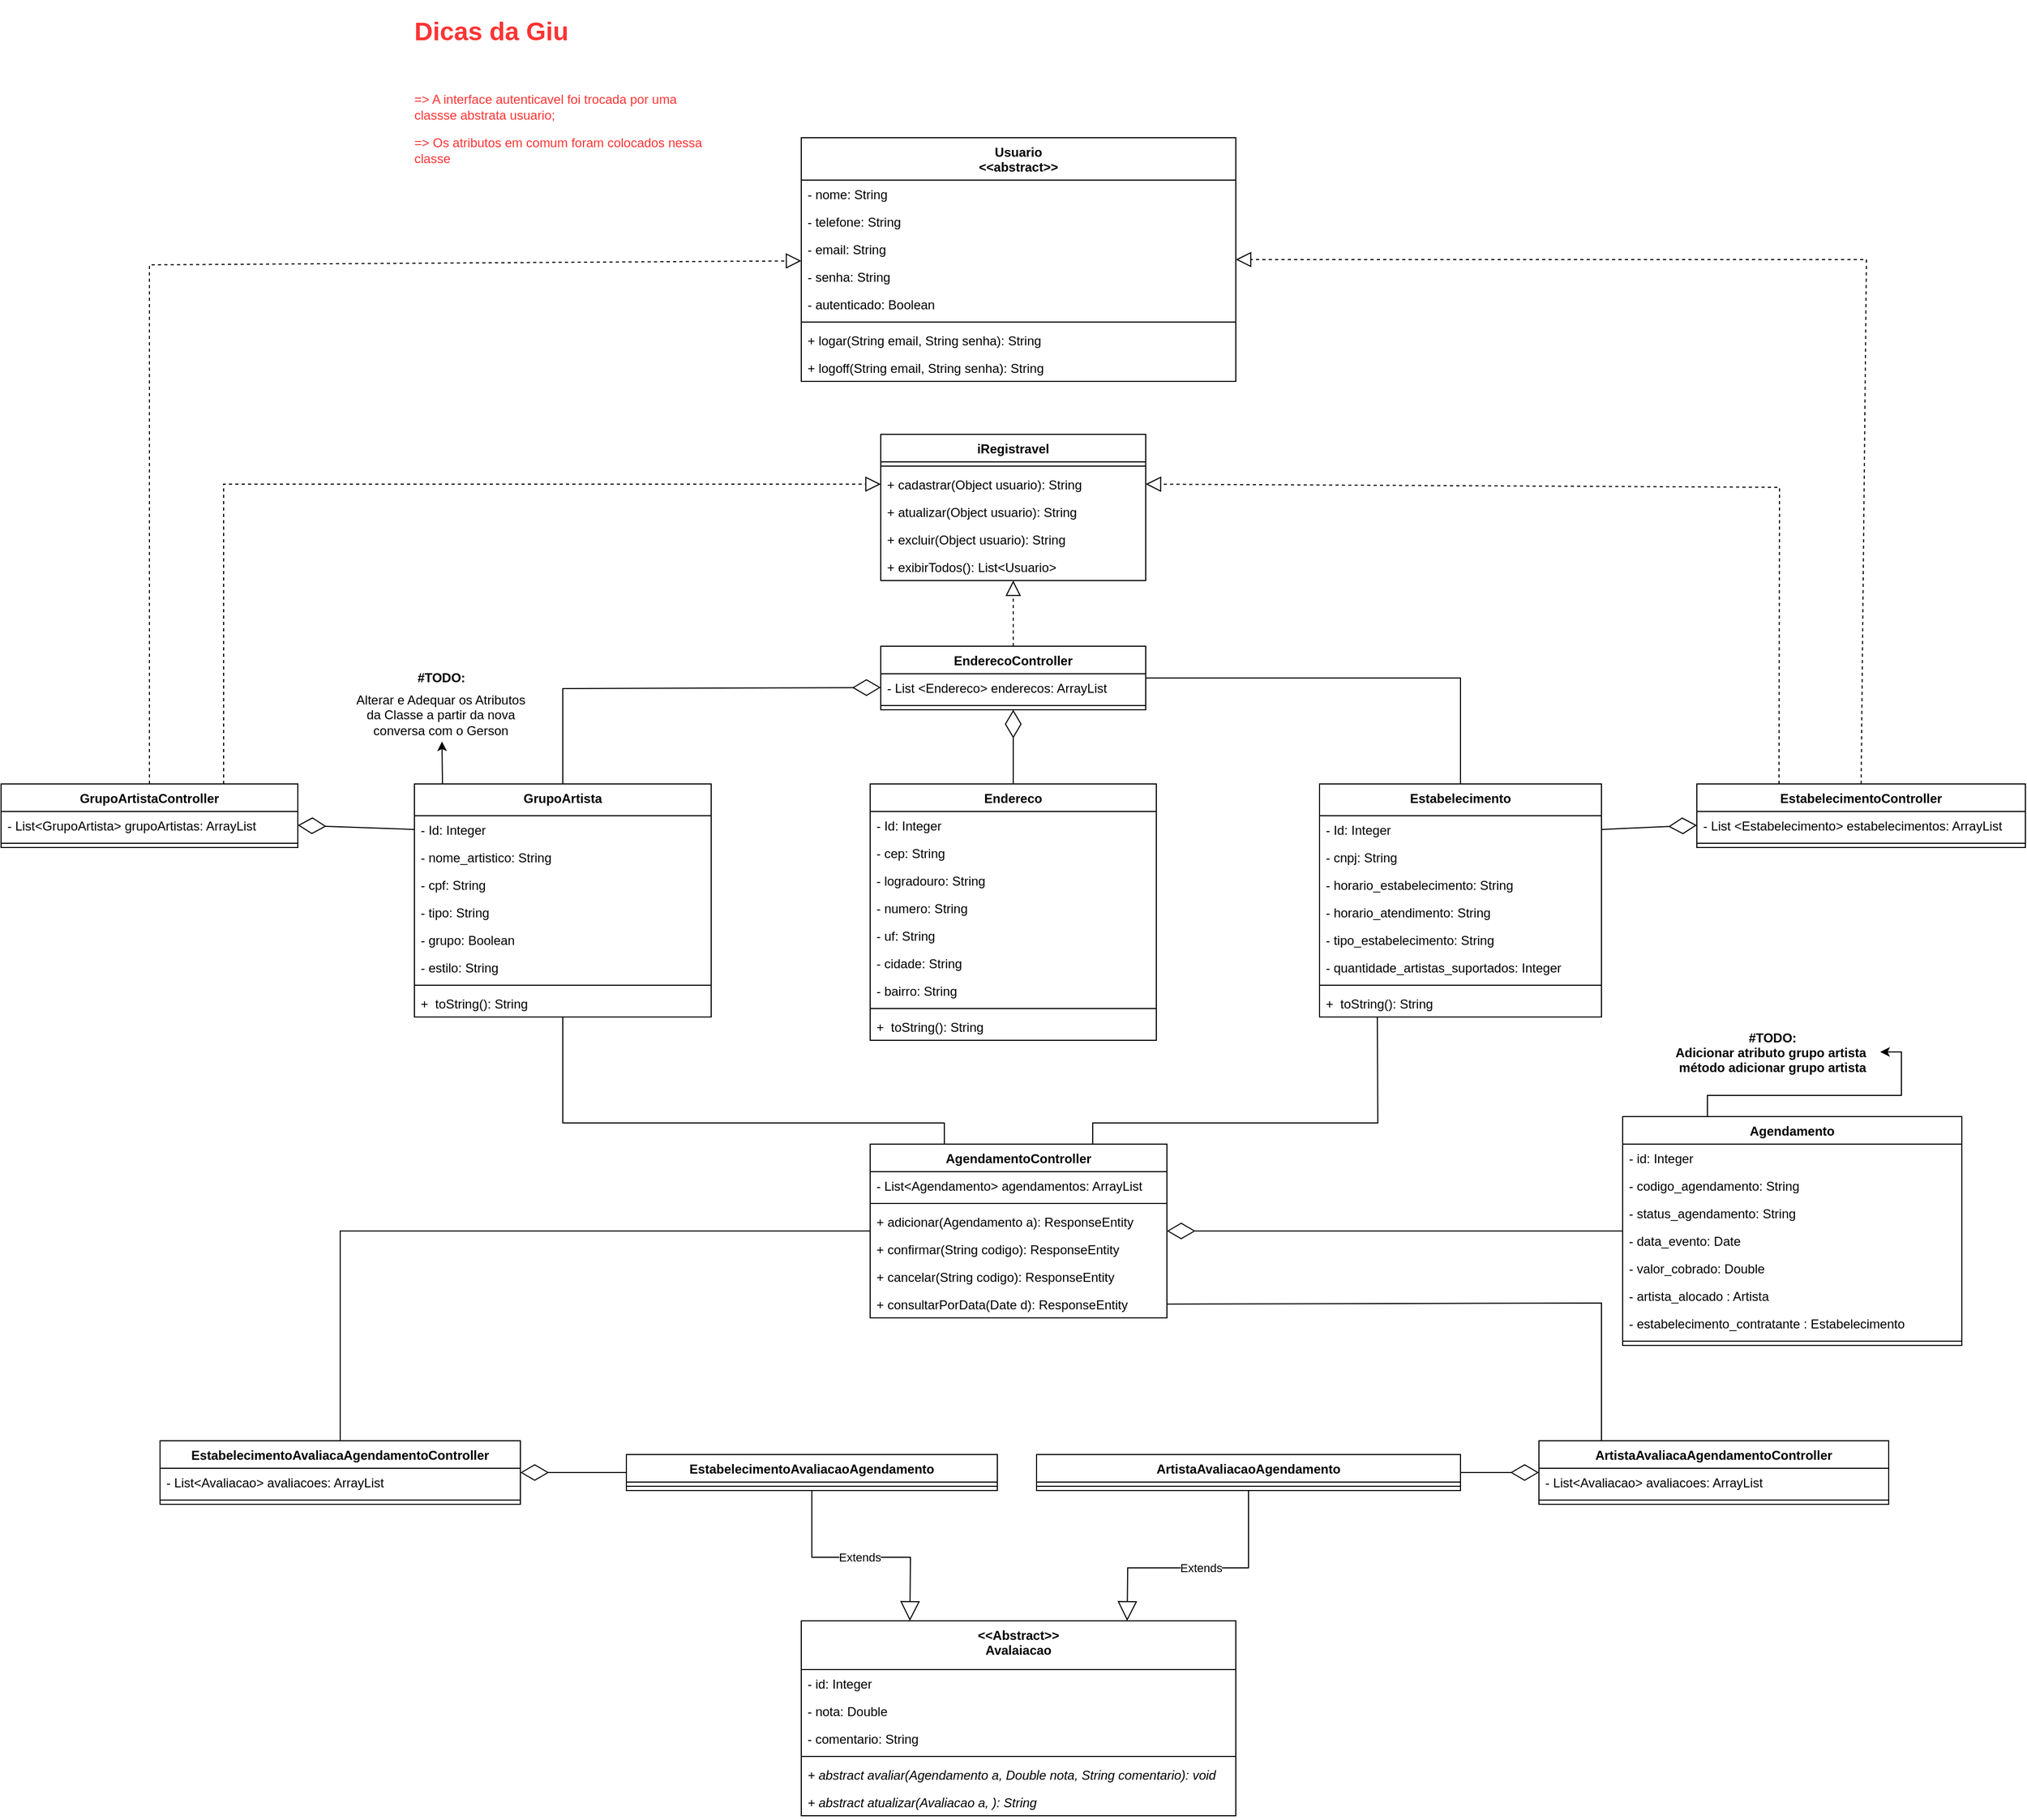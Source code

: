 <mxfile version="17.2.4" type="device"><diagram id="C5RBs43oDa-KdzZeNtuy" name="Page-1"><mxGraphModel dx="2688" dy="1734" grid="1" gridSize="10" guides="1" tooltips="1" connect="1" arrows="1" fold="1" page="1" pageScale="1" pageWidth="827" pageHeight="1169" math="0" shadow="0"><root><mxCell id="WIyWlLk6GJQsqaUBKTNV-0"/><mxCell id="WIyWlLk6GJQsqaUBKTNV-1" parent="WIyWlLk6GJQsqaUBKTNV-0"/><mxCell id="0C-Qht0SyJNkjqXNVoUL-6" style="edgeStyle=orthogonalEdgeStyle;rounded=0;orthogonalLoop=1;jettySize=auto;html=1;exitX=0.25;exitY=0;exitDx=0;exitDy=0;entryX=0.5;entryY=1;entryDx=0;entryDy=0;" parent="WIyWlLk6GJQsqaUBKTNV-1" edge="1"><mxGeometry relative="1" as="geometry"><mxPoint x="-529" y="-360" as="sourcePoint"/><mxPoint x="-574" y="-400" as="targetPoint"/></mxGeometry></mxCell><mxCell id="Tl-lYXCaA4s1Efxnaxlq-0" value="GrupoArtista" style="swimlane;fontStyle=1;align=center;verticalAlign=top;childLayout=stackLayout;horizontal=1;startSize=30;horizontalStack=0;resizeParent=1;resizeParentMax=0;resizeLast=0;collapsible=1;marginBottom=0;" parent="WIyWlLk6GJQsqaUBKTNV-1" vertex="1"><mxGeometry x="-600" y="-360" width="280" height="220" as="geometry"/></mxCell><mxCell id="Tl-lYXCaA4s1Efxnaxlq-59" value="- Id: Integer" style="text;strokeColor=none;fillColor=none;align=left;verticalAlign=top;spacingLeft=4;spacingRight=4;overflow=hidden;rotatable=0;points=[[0,0.5],[1,0.5]];portConstraint=eastwest;" parent="Tl-lYXCaA4s1Efxnaxlq-0" vertex="1"><mxGeometry y="30" width="280" height="26" as="geometry"/></mxCell><mxCell id="lY1eaRjhmcBlnOuY8_il-0" value="- nome_artistico: String" style="text;strokeColor=none;fillColor=none;align=left;verticalAlign=top;spacingLeft=4;spacingRight=4;overflow=hidden;rotatable=0;points=[[0,0.5],[1,0.5]];portConstraint=eastwest;" parent="Tl-lYXCaA4s1Efxnaxlq-0" vertex="1"><mxGeometry y="56" width="280" height="26" as="geometry"/></mxCell><mxCell id="Tl-lYXCaA4s1Efxnaxlq-10" value="- cpf: String" style="text;strokeColor=none;fillColor=none;align=left;verticalAlign=top;spacingLeft=4;spacingRight=4;overflow=hidden;rotatable=0;points=[[0,0.5],[1,0.5]];portConstraint=eastwest;" parent="Tl-lYXCaA4s1Efxnaxlq-0" vertex="1"><mxGeometry y="82" width="280" height="26" as="geometry"/></mxCell><mxCell id="Tl-lYXCaA4s1Efxnaxlq-9" value="- tipo: String" style="text;strokeColor=none;fillColor=none;align=left;verticalAlign=top;spacingLeft=4;spacingRight=4;overflow=hidden;rotatable=0;points=[[0,0.5],[1,0.5]];portConstraint=eastwest;" parent="Tl-lYXCaA4s1Efxnaxlq-0" vertex="1"><mxGeometry y="108" width="280" height="26" as="geometry"/></mxCell><mxCell id="Tl-lYXCaA4s1Efxnaxlq-21" value="- grupo: Boolean" style="text;strokeColor=none;fillColor=none;align=left;verticalAlign=top;spacingLeft=4;spacingRight=4;overflow=hidden;rotatable=0;points=[[0,0.5],[1,0.5]];portConstraint=eastwest;" parent="Tl-lYXCaA4s1Efxnaxlq-0" vertex="1"><mxGeometry y="134" width="280" height="26" as="geometry"/></mxCell><mxCell id="0C-Qht0SyJNkjqXNVoUL-3" value="- estilo: String" style="text;strokeColor=none;fillColor=none;align=left;verticalAlign=top;spacingLeft=4;spacingRight=4;overflow=hidden;rotatable=0;points=[[0,0.5],[1,0.5]];portConstraint=eastwest;" parent="Tl-lYXCaA4s1Efxnaxlq-0" vertex="1"><mxGeometry y="160" width="280" height="26" as="geometry"/></mxCell><mxCell id="Tl-lYXCaA4s1Efxnaxlq-2" value="" style="line;strokeWidth=1;fillColor=none;align=left;verticalAlign=middle;spacingTop=-1;spacingLeft=3;spacingRight=3;rotatable=0;labelPosition=right;points=[];portConstraint=eastwest;" parent="Tl-lYXCaA4s1Efxnaxlq-0" vertex="1"><mxGeometry y="186" width="280" height="8" as="geometry"/></mxCell><mxCell id="Tl-lYXCaA4s1Efxnaxlq-72" value="+  toString(): String" style="text;strokeColor=none;fillColor=none;align=left;verticalAlign=top;spacingLeft=4;spacingRight=4;overflow=hidden;rotatable=0;points=[[0,0.5],[1,0.5]];portConstraint=eastwest;" parent="Tl-lYXCaA4s1Efxnaxlq-0" vertex="1"><mxGeometry y="194" width="280" height="26" as="geometry"/></mxCell><mxCell id="Tl-lYXCaA4s1Efxnaxlq-4" value="Estabelecimento" style="swimlane;fontStyle=1;align=center;verticalAlign=top;childLayout=stackLayout;horizontal=1;startSize=30;horizontalStack=0;resizeParent=1;resizeParentMax=0;resizeLast=0;collapsible=1;marginBottom=0;" parent="WIyWlLk6GJQsqaUBKTNV-1" vertex="1"><mxGeometry x="254" y="-360" width="266" height="220" as="geometry"/></mxCell><mxCell id="Tl-lYXCaA4s1Efxnaxlq-60" value="- Id: Integer" style="text;strokeColor=none;fillColor=none;align=left;verticalAlign=top;spacingLeft=4;spacingRight=4;overflow=hidden;rotatable=0;points=[[0,0.5],[1,0.5]];portConstraint=eastwest;" parent="Tl-lYXCaA4s1Efxnaxlq-4" vertex="1"><mxGeometry y="30" width="266" height="26" as="geometry"/></mxCell><mxCell id="Tl-lYXCaA4s1Efxnaxlq-14" value="- cnpj: String" style="text;strokeColor=none;fillColor=none;align=left;verticalAlign=top;spacingLeft=4;spacingRight=4;overflow=hidden;rotatable=0;points=[[0,0.5],[1,0.5]];portConstraint=eastwest;" parent="Tl-lYXCaA4s1Efxnaxlq-4" vertex="1"><mxGeometry y="56" width="266" height="26" as="geometry"/></mxCell><mxCell id="Tl-lYXCaA4s1Efxnaxlq-50" value="- horario_estabelecimento: String" style="text;strokeColor=none;fillColor=none;align=left;verticalAlign=top;spacingLeft=4;spacingRight=4;overflow=hidden;rotatable=0;points=[[0,0.5],[1,0.5]];portConstraint=eastwest;" parent="Tl-lYXCaA4s1Efxnaxlq-4" vertex="1"><mxGeometry y="82" width="266" height="26" as="geometry"/></mxCell><mxCell id="Tl-lYXCaA4s1Efxnaxlq-19" value="- horario_atendimento: String" style="text;strokeColor=none;fillColor=none;align=left;verticalAlign=top;spacingLeft=4;spacingRight=4;overflow=hidden;rotatable=0;points=[[0,0.5],[1,0.5]];portConstraint=eastwest;" parent="Tl-lYXCaA4s1Efxnaxlq-4" vertex="1"><mxGeometry y="108" width="266" height="26" as="geometry"/></mxCell><mxCell id="Tl-lYXCaA4s1Efxnaxlq-15" value="- tipo_estabelecimento: String" style="text;strokeColor=none;fillColor=none;align=left;verticalAlign=top;spacingLeft=4;spacingRight=4;overflow=hidden;rotatable=0;points=[[0,0.5],[1,0.5]];portConstraint=eastwest;" parent="Tl-lYXCaA4s1Efxnaxlq-4" vertex="1"><mxGeometry y="134" width="266" height="26" as="geometry"/></mxCell><mxCell id="lY1eaRjhmcBlnOuY8_il-1" value="- quantidade_artistas_suportados: Integer" style="text;strokeColor=none;fillColor=none;align=left;verticalAlign=top;spacingLeft=4;spacingRight=4;overflow=hidden;rotatable=0;points=[[0,0.5],[1,0.5]];portConstraint=eastwest;" parent="Tl-lYXCaA4s1Efxnaxlq-4" vertex="1"><mxGeometry y="160" width="266" height="26" as="geometry"/></mxCell><mxCell id="Tl-lYXCaA4s1Efxnaxlq-6" value="" style="line;strokeWidth=1;fillColor=none;align=left;verticalAlign=middle;spacingTop=-1;spacingLeft=3;spacingRight=3;rotatable=0;labelPosition=right;points=[];portConstraint=eastwest;" parent="Tl-lYXCaA4s1Efxnaxlq-4" vertex="1"><mxGeometry y="186" width="266" height="8" as="geometry"/></mxCell><mxCell id="Tl-lYXCaA4s1Efxnaxlq-73" value="+  toString(): String" style="text;strokeColor=none;fillColor=none;align=left;verticalAlign=top;spacingLeft=4;spacingRight=4;overflow=hidden;rotatable=0;points=[[0,0.5],[1,0.5]];portConstraint=eastwest;" parent="Tl-lYXCaA4s1Efxnaxlq-4" vertex="1"><mxGeometry y="194" width="266" height="26" as="geometry"/></mxCell><mxCell id="Tl-lYXCaA4s1Efxnaxlq-61" value="Endereco" style="swimlane;fontStyle=1;align=center;verticalAlign=top;childLayout=stackLayout;horizontal=1;startSize=26;horizontalStack=0;resizeParent=1;resizeParentMax=0;resizeLast=0;collapsible=1;marginBottom=0;" parent="WIyWlLk6GJQsqaUBKTNV-1" vertex="1"><mxGeometry x="-170" y="-360" width="270" height="242" as="geometry"/></mxCell><mxCell id="Tl-lYXCaA4s1Efxnaxlq-68" value="- Id: Integer" style="text;strokeColor=none;fillColor=none;align=left;verticalAlign=top;spacingLeft=4;spacingRight=4;overflow=hidden;rotatable=0;points=[[0,0.5],[1,0.5]];portConstraint=eastwest;" parent="Tl-lYXCaA4s1Efxnaxlq-61" vertex="1"><mxGeometry y="26" width="270" height="26" as="geometry"/></mxCell><mxCell id="Tl-lYXCaA4s1Efxnaxlq-67" value="- cep: String" style="text;strokeColor=none;fillColor=none;align=left;verticalAlign=top;spacingLeft=4;spacingRight=4;overflow=hidden;rotatable=0;points=[[0,0.5],[1,0.5]];portConstraint=eastwest;" parent="Tl-lYXCaA4s1Efxnaxlq-61" vertex="1"><mxGeometry y="52" width="270" height="26" as="geometry"/></mxCell><mxCell id="Tl-lYXCaA4s1Efxnaxlq-65" value="- logradouro: String" style="text;strokeColor=none;fillColor=none;align=left;verticalAlign=top;spacingLeft=4;spacingRight=4;overflow=hidden;rotatable=0;points=[[0,0.5],[1,0.5]];portConstraint=eastwest;" parent="Tl-lYXCaA4s1Efxnaxlq-61" vertex="1"><mxGeometry y="78" width="270" height="26" as="geometry"/></mxCell><mxCell id="Tl-lYXCaA4s1Efxnaxlq-69" value="- numero: String" style="text;strokeColor=none;fillColor=none;align=left;verticalAlign=top;spacingLeft=4;spacingRight=4;overflow=hidden;rotatable=0;points=[[0,0.5],[1,0.5]];portConstraint=eastwest;" parent="Tl-lYXCaA4s1Efxnaxlq-61" vertex="1"><mxGeometry y="104" width="270" height="26" as="geometry"/></mxCell><mxCell id="Tl-lYXCaA4s1Efxnaxlq-70" value="- uf: String" style="text;strokeColor=none;fillColor=none;align=left;verticalAlign=top;spacingLeft=4;spacingRight=4;overflow=hidden;rotatable=0;points=[[0,0.5],[1,0.5]];portConstraint=eastwest;" parent="Tl-lYXCaA4s1Efxnaxlq-61" vertex="1"><mxGeometry y="130" width="270" height="26" as="geometry"/></mxCell><mxCell id="Tl-lYXCaA4s1Efxnaxlq-71" value="- cidade: String" style="text;strokeColor=none;fillColor=none;align=left;verticalAlign=top;spacingLeft=4;spacingRight=4;overflow=hidden;rotatable=0;points=[[0,0.5],[1,0.5]];portConstraint=eastwest;" parent="Tl-lYXCaA4s1Efxnaxlq-61" vertex="1"><mxGeometry y="156" width="270" height="26" as="geometry"/></mxCell><mxCell id="Tl-lYXCaA4s1Efxnaxlq-66" value="- bairro: String" style="text;strokeColor=none;fillColor=none;align=left;verticalAlign=top;spacingLeft=4;spacingRight=4;overflow=hidden;rotatable=0;points=[[0,0.5],[1,0.5]];portConstraint=eastwest;" parent="Tl-lYXCaA4s1Efxnaxlq-61" vertex="1"><mxGeometry y="182" width="270" height="26" as="geometry"/></mxCell><mxCell id="Tl-lYXCaA4s1Efxnaxlq-63" value="" style="line;strokeWidth=1;fillColor=none;align=left;verticalAlign=middle;spacingTop=-1;spacingLeft=3;spacingRight=3;rotatable=0;labelPosition=right;points=[];portConstraint=eastwest;" parent="Tl-lYXCaA4s1Efxnaxlq-61" vertex="1"><mxGeometry y="208" width="270" height="8" as="geometry"/></mxCell><mxCell id="Tl-lYXCaA4s1Efxnaxlq-64" value="+  toString(): String" style="text;strokeColor=none;fillColor=none;align=left;verticalAlign=top;spacingLeft=4;spacingRight=4;overflow=hidden;rotatable=0;points=[[0,0.5],[1,0.5]];portConstraint=eastwest;" parent="Tl-lYXCaA4s1Efxnaxlq-61" vertex="1"><mxGeometry y="216" width="270" height="26" as="geometry"/></mxCell><mxCell id="Tl-lYXCaA4s1Efxnaxlq-74" value="" style="endArrow=diamondThin;endFill=0;endSize=24;html=1;rounded=0;exitX=0.5;exitY=0;exitDx=0;exitDy=0;entryX=0;entryY=0.5;entryDx=0;entryDy=0;" parent="WIyWlLk6GJQsqaUBKTNV-1" source="Tl-lYXCaA4s1Efxnaxlq-0" target="MtoekiqafOgGet9x2mUA-14" edge="1"><mxGeometry width="160" relative="1" as="geometry"><mxPoint x="-330" y="-240" as="sourcePoint"/><mxPoint x="-116" y="-490" as="targetPoint"/><Array as="points"><mxPoint x="-460" y="-450"/></Array></mxGeometry></mxCell><mxCell id="lY1eaRjhmcBlnOuY8_il-12" value="Usuario&#10;&lt;&lt;abstract&gt;&gt;" style="swimlane;fontStyle=1;align=center;verticalAlign=top;childLayout=stackLayout;horizontal=1;startSize=40;horizontalStack=0;resizeParent=1;resizeParentMax=0;resizeLast=0;collapsible=1;marginBottom=0;" parent="WIyWlLk6GJQsqaUBKTNV-1" vertex="1"><mxGeometry x="-235" y="-970" width="410" height="230" as="geometry"/></mxCell><mxCell id="4rYpU4I6iKvw46gLORif-6" value="- nome: String" style="text;strokeColor=none;fillColor=none;align=left;verticalAlign=top;spacingLeft=4;spacingRight=4;overflow=hidden;rotatable=0;points=[[0,0.5],[1,0.5]];portConstraint=eastwest;" parent="lY1eaRjhmcBlnOuY8_il-12" vertex="1"><mxGeometry y="40" width="410" height="26" as="geometry"/></mxCell><mxCell id="4rYpU4I6iKvw46gLORif-0" value="- telefone: String" style="text;strokeColor=none;fillColor=none;align=left;verticalAlign=top;spacingLeft=4;spacingRight=4;overflow=hidden;rotatable=0;points=[[0,0.5],[1,0.5]];portConstraint=eastwest;" parent="lY1eaRjhmcBlnOuY8_il-12" vertex="1"><mxGeometry y="66" width="410" height="26" as="geometry"/></mxCell><mxCell id="4rYpU4I6iKvw46gLORif-1" value="- email: String" style="text;strokeColor=none;fillColor=none;align=left;verticalAlign=top;spacingLeft=4;spacingRight=4;overflow=hidden;rotatable=0;points=[[0,0.5],[1,0.5]];portConstraint=eastwest;" parent="lY1eaRjhmcBlnOuY8_il-12" vertex="1"><mxGeometry y="92" width="410" height="26" as="geometry"/></mxCell><mxCell id="4rYpU4I6iKvw46gLORif-2" value="- senha: String" style="text;strokeColor=none;fillColor=none;align=left;verticalAlign=top;spacingLeft=4;spacingRight=4;overflow=hidden;rotatable=0;points=[[0,0.5],[1,0.5]];portConstraint=eastwest;" parent="lY1eaRjhmcBlnOuY8_il-12" vertex="1"><mxGeometry y="118" width="410" height="26" as="geometry"/></mxCell><mxCell id="4rYpU4I6iKvw46gLORif-5" value="- autenticado: Boolean" style="text;strokeColor=none;fillColor=none;align=left;verticalAlign=top;spacingLeft=4;spacingRight=4;overflow=hidden;rotatable=0;points=[[0,0.5],[1,0.5]];portConstraint=eastwest;" parent="lY1eaRjhmcBlnOuY8_il-12" vertex="1"><mxGeometry y="144" width="410" height="26" as="geometry"/></mxCell><mxCell id="lY1eaRjhmcBlnOuY8_il-14" value="" style="line;strokeWidth=1;fillColor=none;align=left;verticalAlign=middle;spacingTop=-1;spacingLeft=3;spacingRight=3;rotatable=0;labelPosition=right;points=[];portConstraint=eastwest;" parent="lY1eaRjhmcBlnOuY8_il-12" vertex="1"><mxGeometry y="170" width="410" height="8" as="geometry"/></mxCell><mxCell id="MtoekiqafOgGet9x2mUA-17" value="+ logar(String email, String senha): String" style="text;strokeColor=none;fillColor=none;align=left;verticalAlign=top;spacingLeft=4;spacingRight=4;overflow=hidden;rotatable=0;points=[[0,0.5],[1,0.5]];portConstraint=eastwest;" parent="lY1eaRjhmcBlnOuY8_il-12" vertex="1"><mxGeometry y="178" width="410" height="26" as="geometry"/></mxCell><mxCell id="MtoekiqafOgGet9x2mUA-25" value="+ logoff(String email, String senha): String" style="text;strokeColor=none;fillColor=none;align=left;verticalAlign=top;spacingLeft=4;spacingRight=4;overflow=hidden;rotatable=0;points=[[0,0.5],[1,0.5]];portConstraint=eastwest;" parent="lY1eaRjhmcBlnOuY8_il-12" vertex="1"><mxGeometry y="204" width="410" height="26" as="geometry"/></mxCell><mxCell id="4rYpU4I6iKvw46gLORif-4" style="edgeStyle=orthogonalEdgeStyle;rounded=0;orthogonalLoop=1;jettySize=auto;html=1;exitX=0.25;exitY=0;exitDx=0;exitDy=0;" parent="WIyWlLk6GJQsqaUBKTNV-1" source="EFZSeknAWQdFkqtZ1_Oj-0" target="MtoekiqafOgGet9x2mUA-73" edge="1"><mxGeometry relative="1" as="geometry"/></mxCell><mxCell id="EFZSeknAWQdFkqtZ1_Oj-0" value="Agendamento" style="swimlane;fontStyle=1;align=center;verticalAlign=top;childLayout=stackLayout;horizontal=1;startSize=26;horizontalStack=0;resizeParent=1;resizeParentMax=0;resizeLast=0;collapsible=1;marginBottom=0;" parent="WIyWlLk6GJQsqaUBKTNV-1" vertex="1"><mxGeometry x="540" y="-46" width="320" height="216" as="geometry"/></mxCell><mxCell id="MtoekiqafOgGet9x2mUA-62" value="- id: Integer" style="text;strokeColor=none;fillColor=none;align=left;verticalAlign=top;spacingLeft=4;spacingRight=4;overflow=hidden;rotatable=0;points=[[0,0.5],[1,0.5]];portConstraint=eastwest;" parent="EFZSeknAWQdFkqtZ1_Oj-0" vertex="1"><mxGeometry y="26" width="320" height="26" as="geometry"/></mxCell><mxCell id="EFZSeknAWQdFkqtZ1_Oj-1" value="- codigo_agendamento: String" style="text;strokeColor=none;fillColor=none;align=left;verticalAlign=top;spacingLeft=4;spacingRight=4;overflow=hidden;rotatable=0;points=[[0,0.5],[1,0.5]];portConstraint=eastwest;" parent="EFZSeknAWQdFkqtZ1_Oj-0" vertex="1"><mxGeometry y="52" width="320" height="26" as="geometry"/></mxCell><mxCell id="EFZSeknAWQdFkqtZ1_Oj-4" value="- status_agendamento: String" style="text;strokeColor=none;fillColor=none;align=left;verticalAlign=top;spacingLeft=4;spacingRight=4;overflow=hidden;rotatable=0;points=[[0,0.5],[1,0.5]];portConstraint=eastwest;" parent="EFZSeknAWQdFkqtZ1_Oj-0" vertex="1"><mxGeometry y="78" width="320" height="26" as="geometry"/></mxCell><mxCell id="EFZSeknAWQdFkqtZ1_Oj-5" value="- data_evento: Date" style="text;strokeColor=none;fillColor=none;align=left;verticalAlign=top;spacingLeft=4;spacingRight=4;overflow=hidden;rotatable=0;points=[[0,0.5],[1,0.5]];portConstraint=eastwest;" parent="EFZSeknAWQdFkqtZ1_Oj-0" vertex="1"><mxGeometry y="104" width="320" height="26" as="geometry"/></mxCell><mxCell id="EFZSeknAWQdFkqtZ1_Oj-6" value="- valor_cobrado: Double" style="text;strokeColor=none;fillColor=none;align=left;verticalAlign=top;spacingLeft=4;spacingRight=4;overflow=hidden;rotatable=0;points=[[0,0.5],[1,0.5]];portConstraint=eastwest;" parent="EFZSeknAWQdFkqtZ1_Oj-0" vertex="1"><mxGeometry y="130" width="320" height="26" as="geometry"/></mxCell><mxCell id="MtoekiqafOgGet9x2mUA-55" value="- artista_alocado : Artista" style="text;strokeColor=none;fillColor=none;align=left;verticalAlign=top;spacingLeft=4;spacingRight=4;overflow=hidden;rotatable=0;points=[[0,0.5],[1,0.5]];portConstraint=eastwest;" parent="EFZSeknAWQdFkqtZ1_Oj-0" vertex="1"><mxGeometry y="156" width="320" height="26" as="geometry"/></mxCell><mxCell id="MtoekiqafOgGet9x2mUA-56" value="- estabelecimento_contratante : Estabelecimento" style="text;strokeColor=none;fillColor=none;align=left;verticalAlign=top;spacingLeft=4;spacingRight=4;overflow=hidden;rotatable=0;points=[[0,0.5],[1,0.5]];portConstraint=eastwest;" parent="EFZSeknAWQdFkqtZ1_Oj-0" vertex="1"><mxGeometry y="182" width="320" height="26" as="geometry"/></mxCell><mxCell id="EFZSeknAWQdFkqtZ1_Oj-2" value="" style="line;strokeWidth=1;fillColor=none;align=left;verticalAlign=middle;spacingTop=-1;spacingLeft=3;spacingRight=3;rotatable=0;labelPosition=right;points=[];portConstraint=eastwest;" parent="EFZSeknAWQdFkqtZ1_Oj-0" vertex="1"><mxGeometry y="208" width="320" height="8" as="geometry"/></mxCell><mxCell id="EFZSeknAWQdFkqtZ1_Oj-10" value="EstabelecimentoAvaliacaoAgendamento" style="swimlane;fontStyle=1;align=center;verticalAlign=top;childLayout=stackLayout;horizontal=1;startSize=26;horizontalStack=0;resizeParent=1;resizeParentMax=0;resizeLast=0;collapsible=1;marginBottom=0;" parent="WIyWlLk6GJQsqaUBKTNV-1" vertex="1"><mxGeometry x="-400" y="273" width="350" height="34" as="geometry"/></mxCell><mxCell id="EFZSeknAWQdFkqtZ1_Oj-12" value="" style="line;strokeWidth=1;fillColor=none;align=left;verticalAlign=middle;spacingTop=-1;spacingLeft=3;spacingRight=3;rotatable=0;labelPosition=right;points=[];portConstraint=eastwest;" parent="EFZSeknAWQdFkqtZ1_Oj-10" vertex="1"><mxGeometry y="26" width="350" height="8" as="geometry"/></mxCell><mxCell id="EFZSeknAWQdFkqtZ1_Oj-15" value="ArtistaAvaliacaoAgendamento" style="swimlane;fontStyle=1;align=center;verticalAlign=top;childLayout=stackLayout;horizontal=1;startSize=26;horizontalStack=0;resizeParent=1;resizeParentMax=0;resizeLast=0;collapsible=1;marginBottom=0;" parent="WIyWlLk6GJQsqaUBKTNV-1" vertex="1"><mxGeometry x="-13" y="273" width="400" height="34" as="geometry"/></mxCell><mxCell id="EFZSeknAWQdFkqtZ1_Oj-18" value="" style="line;strokeWidth=1;fillColor=none;align=left;verticalAlign=middle;spacingTop=-1;spacingLeft=3;spacingRight=3;rotatable=0;labelPosition=right;points=[];portConstraint=eastwest;" parent="EFZSeknAWQdFkqtZ1_Oj-15" vertex="1"><mxGeometry y="26" width="400" height="8" as="geometry"/></mxCell><mxCell id="EFZSeknAWQdFkqtZ1_Oj-23" value="&lt;&lt;Abstract&gt;&gt;&#10;Avalaiacao" style="swimlane;fontStyle=1;align=center;verticalAlign=top;childLayout=stackLayout;horizontal=1;startSize=46;horizontalStack=0;resizeParent=1;resizeParentMax=0;resizeLast=0;collapsible=1;marginBottom=0;" parent="WIyWlLk6GJQsqaUBKTNV-1" vertex="1"><mxGeometry x="-235" y="430" width="410" height="184" as="geometry"/></mxCell><mxCell id="EFZSeknAWQdFkqtZ1_Oj-16" value="- id: Integer" style="text;strokeColor=none;fillColor=none;align=left;verticalAlign=top;spacingLeft=4;spacingRight=4;overflow=hidden;rotatable=0;points=[[0,0.5],[1,0.5]];portConstraint=eastwest;" parent="EFZSeknAWQdFkqtZ1_Oj-23" vertex="1"><mxGeometry y="46" width="410" height="26" as="geometry"/></mxCell><mxCell id="MtoekiqafOgGet9x2mUA-61" value="- nota: Double" style="text;strokeColor=none;fillColor=none;align=left;verticalAlign=top;spacingLeft=4;spacingRight=4;overflow=hidden;rotatable=0;points=[[0,0.5],[1,0.5]];portConstraint=eastwest;" parent="EFZSeknAWQdFkqtZ1_Oj-23" vertex="1"><mxGeometry y="72" width="410" height="26" as="geometry"/></mxCell><mxCell id="EFZSeknAWQdFkqtZ1_Oj-17" value="- comentario: String" style="text;strokeColor=none;fillColor=none;align=left;verticalAlign=top;spacingLeft=4;spacingRight=4;overflow=hidden;rotatable=0;points=[[0,0.5],[1,0.5]];portConstraint=eastwest;" parent="EFZSeknAWQdFkqtZ1_Oj-23" vertex="1"><mxGeometry y="98" width="410" height="26" as="geometry"/></mxCell><mxCell id="EFZSeknAWQdFkqtZ1_Oj-25" value="" style="line;strokeWidth=1;fillColor=none;align=left;verticalAlign=middle;spacingTop=-1;spacingLeft=3;spacingRight=3;rotatable=0;labelPosition=right;points=[];portConstraint=eastwest;" parent="EFZSeknAWQdFkqtZ1_Oj-23" vertex="1"><mxGeometry y="124" width="410" height="8" as="geometry"/></mxCell><mxCell id="EFZSeknAWQdFkqtZ1_Oj-30" value="+ abstract avaliar(Agendamento a, Double nota, String comentario): void" style="text;strokeColor=none;fillColor=none;align=left;verticalAlign=top;spacingLeft=4;spacingRight=4;overflow=hidden;rotatable=0;points=[[0,0.5],[1,0.5]];portConstraint=eastwest;fontStyle=2" parent="EFZSeknAWQdFkqtZ1_Oj-23" vertex="1"><mxGeometry y="132" width="410" height="26" as="geometry"/></mxCell><mxCell id="EFZSeknAWQdFkqtZ1_Oj-26" value="+ abstract atualizar(Avaliacao a, ): String" style="text;strokeColor=none;fillColor=none;align=left;verticalAlign=top;spacingLeft=4;spacingRight=4;overflow=hidden;rotatable=0;points=[[0,0.5],[1,0.5]];portConstraint=eastwest;fontStyle=2" parent="EFZSeknAWQdFkqtZ1_Oj-23" vertex="1"><mxGeometry y="158" width="410" height="26" as="geometry"/></mxCell><mxCell id="EFZSeknAWQdFkqtZ1_Oj-28" value="Extends" style="endArrow=block;endSize=16;endFill=0;html=1;rounded=0;entryX=0.25;entryY=0;entryDx=0;entryDy=0;exitX=0.5;exitY=1;exitDx=0;exitDy=0;" parent="WIyWlLk6GJQsqaUBKTNV-1" source="EFZSeknAWQdFkqtZ1_Oj-10" target="EFZSeknAWQdFkqtZ1_Oj-23" edge="1"><mxGeometry width="160" relative="1" as="geometry"><mxPoint x="-361.1" y="305.896" as="sourcePoint"/><mxPoint x="70" y="316" as="targetPoint"/><Array as="points"><mxPoint x="-225" y="370"/><mxPoint x="-132" y="370"/></Array></mxGeometry></mxCell><mxCell id="EFZSeknAWQdFkqtZ1_Oj-29" value="Extends" style="endArrow=block;endSize=16;endFill=0;html=1;rounded=0;entryX=0.75;entryY=0;entryDx=0;entryDy=0;exitX=0.5;exitY=1;exitDx=0;exitDy=0;" parent="WIyWlLk6GJQsqaUBKTNV-1" source="EFZSeknAWQdFkqtZ1_Oj-15" target="EFZSeknAWQdFkqtZ1_Oj-23" edge="1"><mxGeometry width="160" relative="1" as="geometry"><mxPoint x="190" y="280" as="sourcePoint"/><mxPoint x="-172.4" y="454.854" as="targetPoint"/><Array as="points"><mxPoint x="187" y="380"/><mxPoint x="73" y="380"/></Array></mxGeometry></mxCell><mxCell id="EFZSeknAWQdFkqtZ1_Oj-37" value="" style="endArrow=none;endFill=0;endSize=24;html=1;rounded=0;entryX=0.25;entryY=0;entryDx=0;entryDy=0;" parent="WIyWlLk6GJQsqaUBKTNV-1" source="Tl-lYXCaA4s1Efxnaxlq-0" target="MtoekiqafOgGet9x2mUA-49" edge="1"><mxGeometry width="160" relative="1" as="geometry"><mxPoint x="-26.68" y="-25.662" as="sourcePoint"/><mxPoint x="-43.32" y="50" as="targetPoint"/><Array as="points"><mxPoint x="-460" y="-40"/><mxPoint x="-270" y="-40"/><mxPoint x="-100" y="-40"/></Array></mxGeometry></mxCell><mxCell id="EFZSeknAWQdFkqtZ1_Oj-38" value="" style="endArrow=none;endFill=0;endSize=24;html=1;rounded=0;exitX=0.205;exitY=1.018;exitDx=0;exitDy=0;exitPerimeter=0;entryX=0.75;entryY=0;entryDx=0;entryDy=0;" parent="WIyWlLk6GJQsqaUBKTNV-1" source="Tl-lYXCaA4s1Efxnaxlq-73" target="MtoekiqafOgGet9x2mUA-49" edge="1"><mxGeometry width="160" relative="1" as="geometry"><mxPoint x="220" y="-35.766" as="sourcePoint"/><mxPoint x="491.52" y="80" as="targetPoint"/><Array as="points"><mxPoint x="309" y="-40"/><mxPoint x="40" y="-40"/></Array></mxGeometry></mxCell><mxCell id="MtoekiqafOgGet9x2mUA-0" value="GrupoArtistaController" style="swimlane;fontStyle=1;align=center;verticalAlign=top;childLayout=stackLayout;horizontal=1;startSize=26;horizontalStack=0;resizeParent=1;resizeParentMax=0;resizeLast=0;collapsible=1;marginBottom=0;" parent="WIyWlLk6GJQsqaUBKTNV-1" vertex="1"><mxGeometry x="-990" y="-360" width="280" height="60" as="geometry"/></mxCell><mxCell id="MtoekiqafOgGet9x2mUA-1" value="- List&lt;GrupoArtista&gt; grupoArtistas: ArrayList" style="text;strokeColor=none;fillColor=none;align=left;verticalAlign=top;spacingLeft=4;spacingRight=4;overflow=hidden;rotatable=0;points=[[0,0.5],[1,0.5]];portConstraint=eastwest;" parent="MtoekiqafOgGet9x2mUA-0" vertex="1"><mxGeometry y="26" width="280" height="26" as="geometry"/></mxCell><mxCell id="MtoekiqafOgGet9x2mUA-2" value="" style="line;strokeWidth=1;fillColor=none;align=left;verticalAlign=middle;spacingTop=-1;spacingLeft=3;spacingRight=3;rotatable=0;labelPosition=right;points=[];portConstraint=eastwest;" parent="MtoekiqafOgGet9x2mUA-0" vertex="1"><mxGeometry y="52" width="280" height="8" as="geometry"/></mxCell><mxCell id="MtoekiqafOgGet9x2mUA-4" value="" style="endArrow=diamondThin;endFill=0;endSize=24;html=1;rounded=0;entryX=1;entryY=0.5;entryDx=0;entryDy=0;exitX=0;exitY=0.5;exitDx=0;exitDy=0;" parent="WIyWlLk6GJQsqaUBKTNV-1" source="Tl-lYXCaA4s1Efxnaxlq-59" target="MtoekiqafOgGet9x2mUA-1" edge="1"><mxGeometry width="160" relative="1" as="geometry"><mxPoint x="-810.0" y="-228.624" as="sourcePoint"/><mxPoint x="-656.56" y="-230" as="targetPoint"/></mxGeometry></mxCell><mxCell id="MtoekiqafOgGet9x2mUA-5" value="EstabelecimentoController" style="swimlane;fontStyle=1;align=center;verticalAlign=top;childLayout=stackLayout;horizontal=1;startSize=26;horizontalStack=0;resizeParent=1;resizeParentMax=0;resizeLast=0;collapsible=1;marginBottom=0;" parent="WIyWlLk6GJQsqaUBKTNV-1" vertex="1"><mxGeometry x="610" y="-360" width="310" height="60" as="geometry"/></mxCell><mxCell id="MtoekiqafOgGet9x2mUA-6" value="- List &lt;Estabelecimento&gt; estabelecimentos: ArrayList" style="text;strokeColor=none;fillColor=none;align=left;verticalAlign=top;spacingLeft=4;spacingRight=4;overflow=hidden;rotatable=0;points=[[0,0.5],[1,0.5]];portConstraint=eastwest;" parent="MtoekiqafOgGet9x2mUA-5" vertex="1"><mxGeometry y="26" width="310" height="26" as="geometry"/></mxCell><mxCell id="MtoekiqafOgGet9x2mUA-7" value="" style="line;strokeWidth=1;fillColor=none;align=left;verticalAlign=middle;spacingTop=-1;spacingLeft=3;spacingRight=3;rotatable=0;labelPosition=right;points=[];portConstraint=eastwest;" parent="MtoekiqafOgGet9x2mUA-5" vertex="1"><mxGeometry y="52" width="310" height="8" as="geometry"/></mxCell><mxCell id="MtoekiqafOgGet9x2mUA-9" value="" style="endArrow=diamondThin;endFill=0;endSize=24;html=1;rounded=0;exitX=1;exitY=0.5;exitDx=0;exitDy=0;entryX=0;entryY=0.5;entryDx=0;entryDy=0;" parent="WIyWlLk6GJQsqaUBKTNV-1" source="Tl-lYXCaA4s1Efxnaxlq-60" target="MtoekiqafOgGet9x2mUA-6" edge="1"><mxGeometry width="160" relative="1" as="geometry"><mxPoint x="709.73" y="-190.052" as="sourcePoint"/><mxPoint x="560" y="-189.816" as="targetPoint"/><Array as="points"/></mxGeometry></mxCell><mxCell id="MtoekiqafOgGet9x2mUA-11" value="" style="endArrow=block;dashed=1;endFill=0;endSize=12;html=1;rounded=0;exitX=0.5;exitY=0;exitDx=0;exitDy=0;" parent="WIyWlLk6GJQsqaUBKTNV-1" source="MtoekiqafOgGet9x2mUA-5" target="lY1eaRjhmcBlnOuY8_il-12" edge="1"><mxGeometry width="160" relative="1" as="geometry"><mxPoint x="-20" y="-320" as="sourcePoint"/><mxPoint x="140" y="-320" as="targetPoint"/><Array as="points"><mxPoint x="770" y="-855"/></Array></mxGeometry></mxCell><mxCell id="MtoekiqafOgGet9x2mUA-12" value="" style="endArrow=block;dashed=1;endFill=0;endSize=12;html=1;rounded=0;exitX=0.5;exitY=0;exitDx=0;exitDy=0;" parent="WIyWlLk6GJQsqaUBKTNV-1" source="MtoekiqafOgGet9x2mUA-0" target="lY1eaRjhmcBlnOuY8_il-12" edge="1"><mxGeometry width="160" relative="1" as="geometry"><mxPoint x="397.0" y="-350" as="sourcePoint"/><mxPoint x="118.4" y="-451.634" as="targetPoint"/><Array as="points"><mxPoint x="-850" y="-850"/></Array></mxGeometry></mxCell><mxCell id="MtoekiqafOgGet9x2mUA-13" value="EnderecoController" style="swimlane;fontStyle=1;align=center;verticalAlign=top;childLayout=stackLayout;horizontal=1;startSize=26;horizontalStack=0;resizeParent=1;resizeParentMax=0;resizeLast=0;collapsible=1;marginBottom=0;" parent="WIyWlLk6GJQsqaUBKTNV-1" vertex="1"><mxGeometry x="-160" y="-490" width="250" height="60" as="geometry"/></mxCell><mxCell id="MtoekiqafOgGet9x2mUA-14" value="- List &lt;Endereco&gt; enderecos: ArrayList" style="text;strokeColor=none;fillColor=none;align=left;verticalAlign=top;spacingLeft=4;spacingRight=4;overflow=hidden;rotatable=0;points=[[0,0.5],[1,0.5]];portConstraint=eastwest;" parent="MtoekiqafOgGet9x2mUA-13" vertex="1"><mxGeometry y="26" width="250" height="26" as="geometry"/></mxCell><mxCell id="MtoekiqafOgGet9x2mUA-15" value="" style="line;strokeWidth=1;fillColor=none;align=left;verticalAlign=middle;spacingTop=-1;spacingLeft=3;spacingRight=3;rotatable=0;labelPosition=right;points=[];portConstraint=eastwest;" parent="MtoekiqafOgGet9x2mUA-13" vertex="1"><mxGeometry y="52" width="250" height="8" as="geometry"/></mxCell><mxCell id="MtoekiqafOgGet9x2mUA-19" value="" style="endArrow=diamondThin;endFill=0;endSize=24;html=1;rounded=0;" parent="WIyWlLk6GJQsqaUBKTNV-1" source="Tl-lYXCaA4s1Efxnaxlq-61" target="MtoekiqafOgGet9x2mUA-13" edge="1"><mxGeometry width="160" relative="1" as="geometry"><mxPoint x="264" y="-190.052" as="sourcePoint"/><mxPoint x="114.27" y="-189.816" as="targetPoint"/></mxGeometry></mxCell><mxCell id="MtoekiqafOgGet9x2mUA-28" value="iRegistravel" style="swimlane;fontStyle=1;align=center;verticalAlign=top;childLayout=stackLayout;horizontal=1;startSize=26;horizontalStack=0;resizeParent=1;resizeParentMax=0;resizeLast=0;collapsible=1;marginBottom=0;" parent="WIyWlLk6GJQsqaUBKTNV-1" vertex="1"><mxGeometry x="-160" y="-690" width="250" height="138" as="geometry"/></mxCell><mxCell id="MtoekiqafOgGet9x2mUA-30" value="" style="line;strokeWidth=1;fillColor=none;align=left;verticalAlign=middle;spacingTop=-1;spacingLeft=3;spacingRight=3;rotatable=0;labelPosition=right;points=[];portConstraint=eastwest;" parent="MtoekiqafOgGet9x2mUA-28" vertex="1"><mxGeometry y="26" width="250" height="8" as="geometry"/></mxCell><mxCell id="lY1eaRjhmcBlnOuY8_il-16" value="+ cadastrar(Object usuario): String" style="text;strokeColor=none;fillColor=none;align=left;verticalAlign=top;spacingLeft=4;spacingRight=4;overflow=hidden;rotatable=0;points=[[0,0.5],[1,0.5]];portConstraint=eastwest;" parent="MtoekiqafOgGet9x2mUA-28" vertex="1"><mxGeometry y="34" width="250" height="26" as="geometry"/></mxCell><mxCell id="MtoekiqafOgGet9x2mUA-23" value="+ atualizar(Object usuario): String" style="text;strokeColor=none;fillColor=none;align=left;verticalAlign=top;spacingLeft=4;spacingRight=4;overflow=hidden;rotatable=0;points=[[0,0.5],[1,0.5]];portConstraint=eastwest;" parent="MtoekiqafOgGet9x2mUA-28" vertex="1"><mxGeometry y="60" width="250" height="26" as="geometry"/></mxCell><mxCell id="MtoekiqafOgGet9x2mUA-24" value="+ excluir(Object usuario): String" style="text;strokeColor=none;fillColor=none;align=left;verticalAlign=top;spacingLeft=4;spacingRight=4;overflow=hidden;rotatable=0;points=[[0,0.5],[1,0.5]];portConstraint=eastwest;" parent="MtoekiqafOgGet9x2mUA-28" vertex="1"><mxGeometry y="86" width="250" height="26" as="geometry"/></mxCell><mxCell id="EFZSeknAWQdFkqtZ1_Oj-35" value="+ exibirTodos(): List&lt;Usuario&gt;" style="text;strokeColor=none;fillColor=none;align=left;verticalAlign=top;spacingLeft=4;spacingRight=4;overflow=hidden;rotatable=0;points=[[0,0.5],[1,0.5]];portConstraint=eastwest;" parent="MtoekiqafOgGet9x2mUA-28" vertex="1"><mxGeometry y="112" width="250" height="26" as="geometry"/></mxCell><mxCell id="MtoekiqafOgGet9x2mUA-32" value="" style="endArrow=block;dashed=1;endFill=0;endSize=12;html=1;rounded=0;entryX=0;entryY=0.5;entryDx=0;entryDy=0;exitX=0.75;exitY=0;exitDx=0;exitDy=0;" parent="WIyWlLk6GJQsqaUBKTNV-1" source="MtoekiqafOgGet9x2mUA-0" target="lY1eaRjhmcBlnOuY8_il-16" edge="1"><mxGeometry width="160" relative="1" as="geometry"><mxPoint x="-590" y="-420" as="sourcePoint"/><mxPoint x="-83.774" y="-874.0" as="targetPoint"/><Array as="points"><mxPoint x="-780" y="-643"/></Array></mxGeometry></mxCell><mxCell id="MtoekiqafOgGet9x2mUA-33" value="" style="endArrow=block;dashed=1;endFill=0;endSize=12;html=1;rounded=0;exitX=0.25;exitY=0;exitDx=0;exitDy=0;entryX=1;entryY=0.5;entryDx=0;entryDy=0;" parent="WIyWlLk6GJQsqaUBKTNV-1" source="MtoekiqafOgGet9x2mUA-5" target="lY1eaRjhmcBlnOuY8_il-16" edge="1"><mxGeometry width="160" relative="1" as="geometry"><mxPoint x="775" y="-350" as="sourcePoint"/><mxPoint x="35.67" y="-874.0" as="targetPoint"/><Array as="points"><mxPoint x="688" y="-640"/></Array></mxGeometry></mxCell><mxCell id="MtoekiqafOgGet9x2mUA-35" value="" style="endArrow=block;dashed=1;endFill=0;endSize=12;html=1;rounded=0;" parent="WIyWlLk6GJQsqaUBKTNV-1" source="MtoekiqafOgGet9x2mUA-13" target="MtoekiqafOgGet9x2mUA-28" edge="1"><mxGeometry width="160" relative="1" as="geometry"><mxPoint x="60" y="-380" as="sourcePoint"/><mxPoint x="-10" y="-430" as="targetPoint"/></mxGeometry></mxCell><mxCell id="MtoekiqafOgGet9x2mUA-40" style="edgeStyle=orthogonalEdgeStyle;rounded=0;orthogonalLoop=1;jettySize=auto;html=1;endArrow=none;endFill=0;" parent="WIyWlLk6GJQsqaUBKTNV-1" source="MtoekiqafOgGet9x2mUA-36" target="Tl-lYXCaA4s1Efxnaxlq-4" edge="1"><mxGeometry relative="1" as="geometry"/></mxCell><mxCell id="MtoekiqafOgGet9x2mUA-41" style="edgeStyle=orthogonalEdgeStyle;rounded=0;orthogonalLoop=1;jettySize=auto;html=1;endArrow=none;endFill=0;" parent="WIyWlLk6GJQsqaUBKTNV-1" source="MtoekiqafOgGet9x2mUA-36" target="MtoekiqafOgGet9x2mUA-13" edge="1"><mxGeometry relative="1" as="geometry"/></mxCell><mxCell id="MtoekiqafOgGet9x2mUA-36" value="" style="line;strokeWidth=1;fillColor=none;align=left;verticalAlign=middle;spacingTop=-1;spacingLeft=3;spacingRight=3;rotatable=0;labelPosition=right;points=[];portConstraint=eastwest;" parent="WIyWlLk6GJQsqaUBKTNV-1" vertex="1"><mxGeometry x="140" y="-530" width="94" height="140" as="geometry"/></mxCell><mxCell id="MtoekiqafOgGet9x2mUA-49" value="AgendamentoController" style="swimlane;fontStyle=1;align=center;verticalAlign=top;childLayout=stackLayout;horizontal=1;startSize=26;horizontalStack=0;resizeParent=1;resizeParentMax=0;resizeLast=0;collapsible=1;marginBottom=0;" parent="WIyWlLk6GJQsqaUBKTNV-1" vertex="1"><mxGeometry x="-170" y="-20" width="280" height="164" as="geometry"/></mxCell><mxCell id="MtoekiqafOgGet9x2mUA-50" value="- List&lt;Agendamento&gt; agendamentos: ArrayList" style="text;strokeColor=none;fillColor=none;align=left;verticalAlign=top;spacingLeft=4;spacingRight=4;overflow=hidden;rotatable=0;points=[[0,0.5],[1,0.5]];portConstraint=eastwest;" parent="MtoekiqafOgGet9x2mUA-49" vertex="1"><mxGeometry y="26" width="280" height="26" as="geometry"/></mxCell><mxCell id="MtoekiqafOgGet9x2mUA-51" value="" style="line;strokeWidth=1;fillColor=none;align=left;verticalAlign=middle;spacingTop=-1;spacingLeft=3;spacingRight=3;rotatable=0;labelPosition=right;points=[];portConstraint=eastwest;" parent="MtoekiqafOgGet9x2mUA-49" vertex="1"><mxGeometry y="52" width="280" height="8" as="geometry"/></mxCell><mxCell id="EFZSeknAWQdFkqtZ1_Oj-3" value="+ adicionar(Agendamento a): ResponseEntity" style="text;strokeColor=none;fillColor=none;align=left;verticalAlign=top;spacingLeft=4;spacingRight=4;overflow=hidden;rotatable=0;points=[[0,0.5],[1,0.5]];portConstraint=eastwest;" parent="MtoekiqafOgGet9x2mUA-49" vertex="1"><mxGeometry y="60" width="280" height="26" as="geometry"/></mxCell><mxCell id="EFZSeknAWQdFkqtZ1_Oj-36" value="+ confirmar(String codigo): ResponseEntity" style="text;strokeColor=none;fillColor=none;align=left;verticalAlign=top;spacingLeft=4;spacingRight=4;overflow=hidden;rotatable=0;points=[[0,0.5],[1,0.5]];portConstraint=eastwest;" parent="MtoekiqafOgGet9x2mUA-49" vertex="1"><mxGeometry y="86" width="280" height="26" as="geometry"/></mxCell><mxCell id="EFZSeknAWQdFkqtZ1_Oj-7" value="+ cancelar(String codigo): ResponseEntity" style="text;strokeColor=none;fillColor=none;align=left;verticalAlign=top;spacingLeft=4;spacingRight=4;overflow=hidden;rotatable=0;points=[[0,0.5],[1,0.5]];portConstraint=eastwest;" parent="MtoekiqafOgGet9x2mUA-49" vertex="1"><mxGeometry y="112" width="280" height="26" as="geometry"/></mxCell><mxCell id="EFZSeknAWQdFkqtZ1_Oj-8" value="+ consultarPorData(Date d): ResponseEntity" style="text;strokeColor=none;fillColor=none;align=left;verticalAlign=top;spacingLeft=4;spacingRight=4;overflow=hidden;rotatable=0;points=[[0,0.5],[1,0.5]];portConstraint=eastwest;" parent="MtoekiqafOgGet9x2mUA-49" vertex="1"><mxGeometry y="138" width="280" height="26" as="geometry"/></mxCell><mxCell id="MtoekiqafOgGet9x2mUA-53" value="" style="endArrow=diamondThin;endFill=0;endSize=24;html=1;rounded=0;" parent="WIyWlLk6GJQsqaUBKTNV-1" source="EFZSeknAWQdFkqtZ1_Oj-0" target="MtoekiqafOgGet9x2mUA-49" edge="1"><mxGeometry width="160" relative="1" as="geometry"><mxPoint x="-115.47" y="-25.532" as="sourcePoint"/><mxPoint x="-375" y="110" as="targetPoint"/></mxGeometry></mxCell><mxCell id="MtoekiqafOgGet9x2mUA-57" value="EstabelecimentoAvaliacaAgendamentoController" style="swimlane;fontStyle=1;align=center;verticalAlign=top;childLayout=stackLayout;horizontal=1;startSize=26;horizontalStack=0;resizeParent=1;resizeParentMax=0;resizeLast=0;collapsible=1;marginBottom=0;" parent="WIyWlLk6GJQsqaUBKTNV-1" vertex="1"><mxGeometry x="-840" y="260" width="340" height="60" as="geometry"/></mxCell><mxCell id="MtoekiqafOgGet9x2mUA-58" value="- List&lt;Avaliacao&gt; avaliacoes: ArrayList" style="text;strokeColor=none;fillColor=none;align=left;verticalAlign=top;spacingLeft=4;spacingRight=4;overflow=hidden;rotatable=0;points=[[0,0.5],[1,0.5]];portConstraint=eastwest;" parent="MtoekiqafOgGet9x2mUA-57" vertex="1"><mxGeometry y="26" width="340" height="26" as="geometry"/></mxCell><mxCell id="MtoekiqafOgGet9x2mUA-59" value="" style="line;strokeWidth=1;fillColor=none;align=left;verticalAlign=middle;spacingTop=-1;spacingLeft=3;spacingRight=3;rotatable=0;labelPosition=right;points=[];portConstraint=eastwest;" parent="MtoekiqafOgGet9x2mUA-57" vertex="1"><mxGeometry y="52" width="340" height="8" as="geometry"/></mxCell><mxCell id="MtoekiqafOgGet9x2mUA-63" value="ArtistaAvaliacaAgendamentoController" style="swimlane;fontStyle=1;align=center;verticalAlign=top;childLayout=stackLayout;horizontal=1;startSize=26;horizontalStack=0;resizeParent=1;resizeParentMax=0;resizeLast=0;collapsible=1;marginBottom=0;" parent="WIyWlLk6GJQsqaUBKTNV-1" vertex="1"><mxGeometry x="461" y="260" width="330" height="60" as="geometry"/></mxCell><mxCell id="MtoekiqafOgGet9x2mUA-67" value="- List&lt;Avaliacao&gt; avaliacoes: ArrayList" style="text;strokeColor=none;fillColor=none;align=left;verticalAlign=top;spacingLeft=4;spacingRight=4;overflow=hidden;rotatable=0;points=[[0,0.5],[1,0.5]];portConstraint=eastwest;" parent="MtoekiqafOgGet9x2mUA-63" vertex="1"><mxGeometry y="26" width="330" height="26" as="geometry"/></mxCell><mxCell id="MtoekiqafOgGet9x2mUA-65" value="" style="line;strokeWidth=1;fillColor=none;align=left;verticalAlign=middle;spacingTop=-1;spacingLeft=3;spacingRight=3;rotatable=0;labelPosition=right;points=[];portConstraint=eastwest;" parent="MtoekiqafOgGet9x2mUA-63" vertex="1"><mxGeometry y="52" width="330" height="8" as="geometry"/></mxCell><mxCell id="MtoekiqafOgGet9x2mUA-68" value="" style="endArrow=diamondThin;endFill=0;endSize=24;html=1;rounded=0;" parent="WIyWlLk6GJQsqaUBKTNV-1" source="EFZSeknAWQdFkqtZ1_Oj-10" target="MtoekiqafOgGet9x2mUA-57" edge="1"><mxGeometry width="160" relative="1" as="geometry"><mxPoint x="-193" y="186.003" as="sourcePoint"/><mxPoint x="-283" y="180.003" as="targetPoint"/></mxGeometry></mxCell><mxCell id="MtoekiqafOgGet9x2mUA-69" value="" style="endArrow=diamondThin;endFill=0;endSize=24;html=1;rounded=0;" parent="WIyWlLk6GJQsqaUBKTNV-1" source="EFZSeknAWQdFkqtZ1_Oj-15" target="MtoekiqafOgGet9x2mUA-63" edge="1"><mxGeometry width="160" relative="1" as="geometry"><mxPoint x="501" y="210.001" as="sourcePoint"/><mxPoint x="361" y="213.753" as="targetPoint"/></mxGeometry></mxCell><mxCell id="MtoekiqafOgGet9x2mUA-71" value="" style="endArrow=none;endFill=0;endSize=12;html=1;rounded=0;" parent="WIyWlLk6GJQsqaUBKTNV-1" source="MtoekiqafOgGet9x2mUA-49" target="MtoekiqafOgGet9x2mUA-57" edge="1"><mxGeometry width="160" relative="1" as="geometry"><mxPoint x="-540" y="370" as="sourcePoint"/><mxPoint x="-330" y="310" as="targetPoint"/><Array as="points"><mxPoint x="-670" y="62"/></Array></mxGeometry></mxCell><mxCell id="MtoekiqafOgGet9x2mUA-72" value="" style="endArrow=none;endFill=0;endSize=12;html=1;rounded=0;exitX=1;exitY=0.5;exitDx=0;exitDy=0;" parent="WIyWlLk6GJQsqaUBKTNV-1" source="EFZSeknAWQdFkqtZ1_Oj-8" edge="1"><mxGeometry width="160" relative="1" as="geometry"><mxPoint x="-160" y="242.545" as="sourcePoint"/><mxPoint x="520" y="260" as="targetPoint"/><Array as="points"><mxPoint x="520" y="130"/><mxPoint x="520" y="220"/></Array></mxGeometry></mxCell><mxCell id="MtoekiqafOgGet9x2mUA-73" value="#TODO:&#10;Adicionar atributo grupo artista &#10;método adicionar grupo artista" style="text;align=center;fontStyle=1;verticalAlign=middle;spacingLeft=3;spacingRight=3;strokeColor=none;rotatable=0;points=[[0,0.5],[1,0.5]];portConstraint=eastwest;" parent="WIyWlLk6GJQsqaUBKTNV-1" vertex="1"><mxGeometry x="580" y="-140" width="203" height="66" as="geometry"/></mxCell><mxCell id="4rYpU4I6iKvw46gLORif-3" value="&lt;h1&gt;&lt;font color=&quot;#ff3333&quot;&gt;Dicas da Giu&lt;/font&gt;&lt;/h1&gt;&lt;p&gt;&lt;font color=&quot;#ff3333&quot;&gt;&lt;br&gt;&lt;/font&gt;&lt;/p&gt;&lt;p&gt;&lt;font color=&quot;#ff3333&quot;&gt;=&amp;gt; A interface autenticavel foi trocada por uma classse abstrata usuario;&lt;/font&gt;&lt;/p&gt;&lt;font color=&quot;#ff3333&quot;&gt;=&amp;gt;&amp;nbsp;&lt;/font&gt;&lt;span&gt;&lt;font color=&quot;#ff3333&quot;&gt;Os atributos em comum foram colocados nessa classe&lt;br&gt;&lt;/font&gt;&lt;br&gt;&lt;/span&gt;" style="text;html=1;strokeColor=none;fillColor=none;spacing=5;spacingTop=-20;whiteSpace=wrap;overflow=hidden;rounded=0;" parent="WIyWlLk6GJQsqaUBKTNV-1" vertex="1"><mxGeometry x="-605" y="-1090" width="290" height="160" as="geometry"/></mxCell><mxCell id="0C-Qht0SyJNkjqXNVoUL-5" value="Alterar e Adequar os Atributos da Classe a partir da nova conversa com o Gerson" style="text;html=1;strokeColor=none;fillColor=none;align=center;verticalAlign=middle;whiteSpace=wrap;rounded=0;" parent="WIyWlLk6GJQsqaUBKTNV-1" vertex="1"><mxGeometry x="-660" y="-450" width="170" height="50" as="geometry"/></mxCell><mxCell id="0C-Qht0SyJNkjqXNVoUL-7" value="&lt;b&gt;#TODO:&lt;/b&gt;" style="text;html=1;align=center;verticalAlign=middle;resizable=0;points=[];autosize=1;strokeColor=none;fillColor=none;" parent="WIyWlLk6GJQsqaUBKTNV-1" vertex="1"><mxGeometry x="-605" y="-470" width="60" height="20" as="geometry"/></mxCell></root></mxGraphModel></diagram></mxfile>